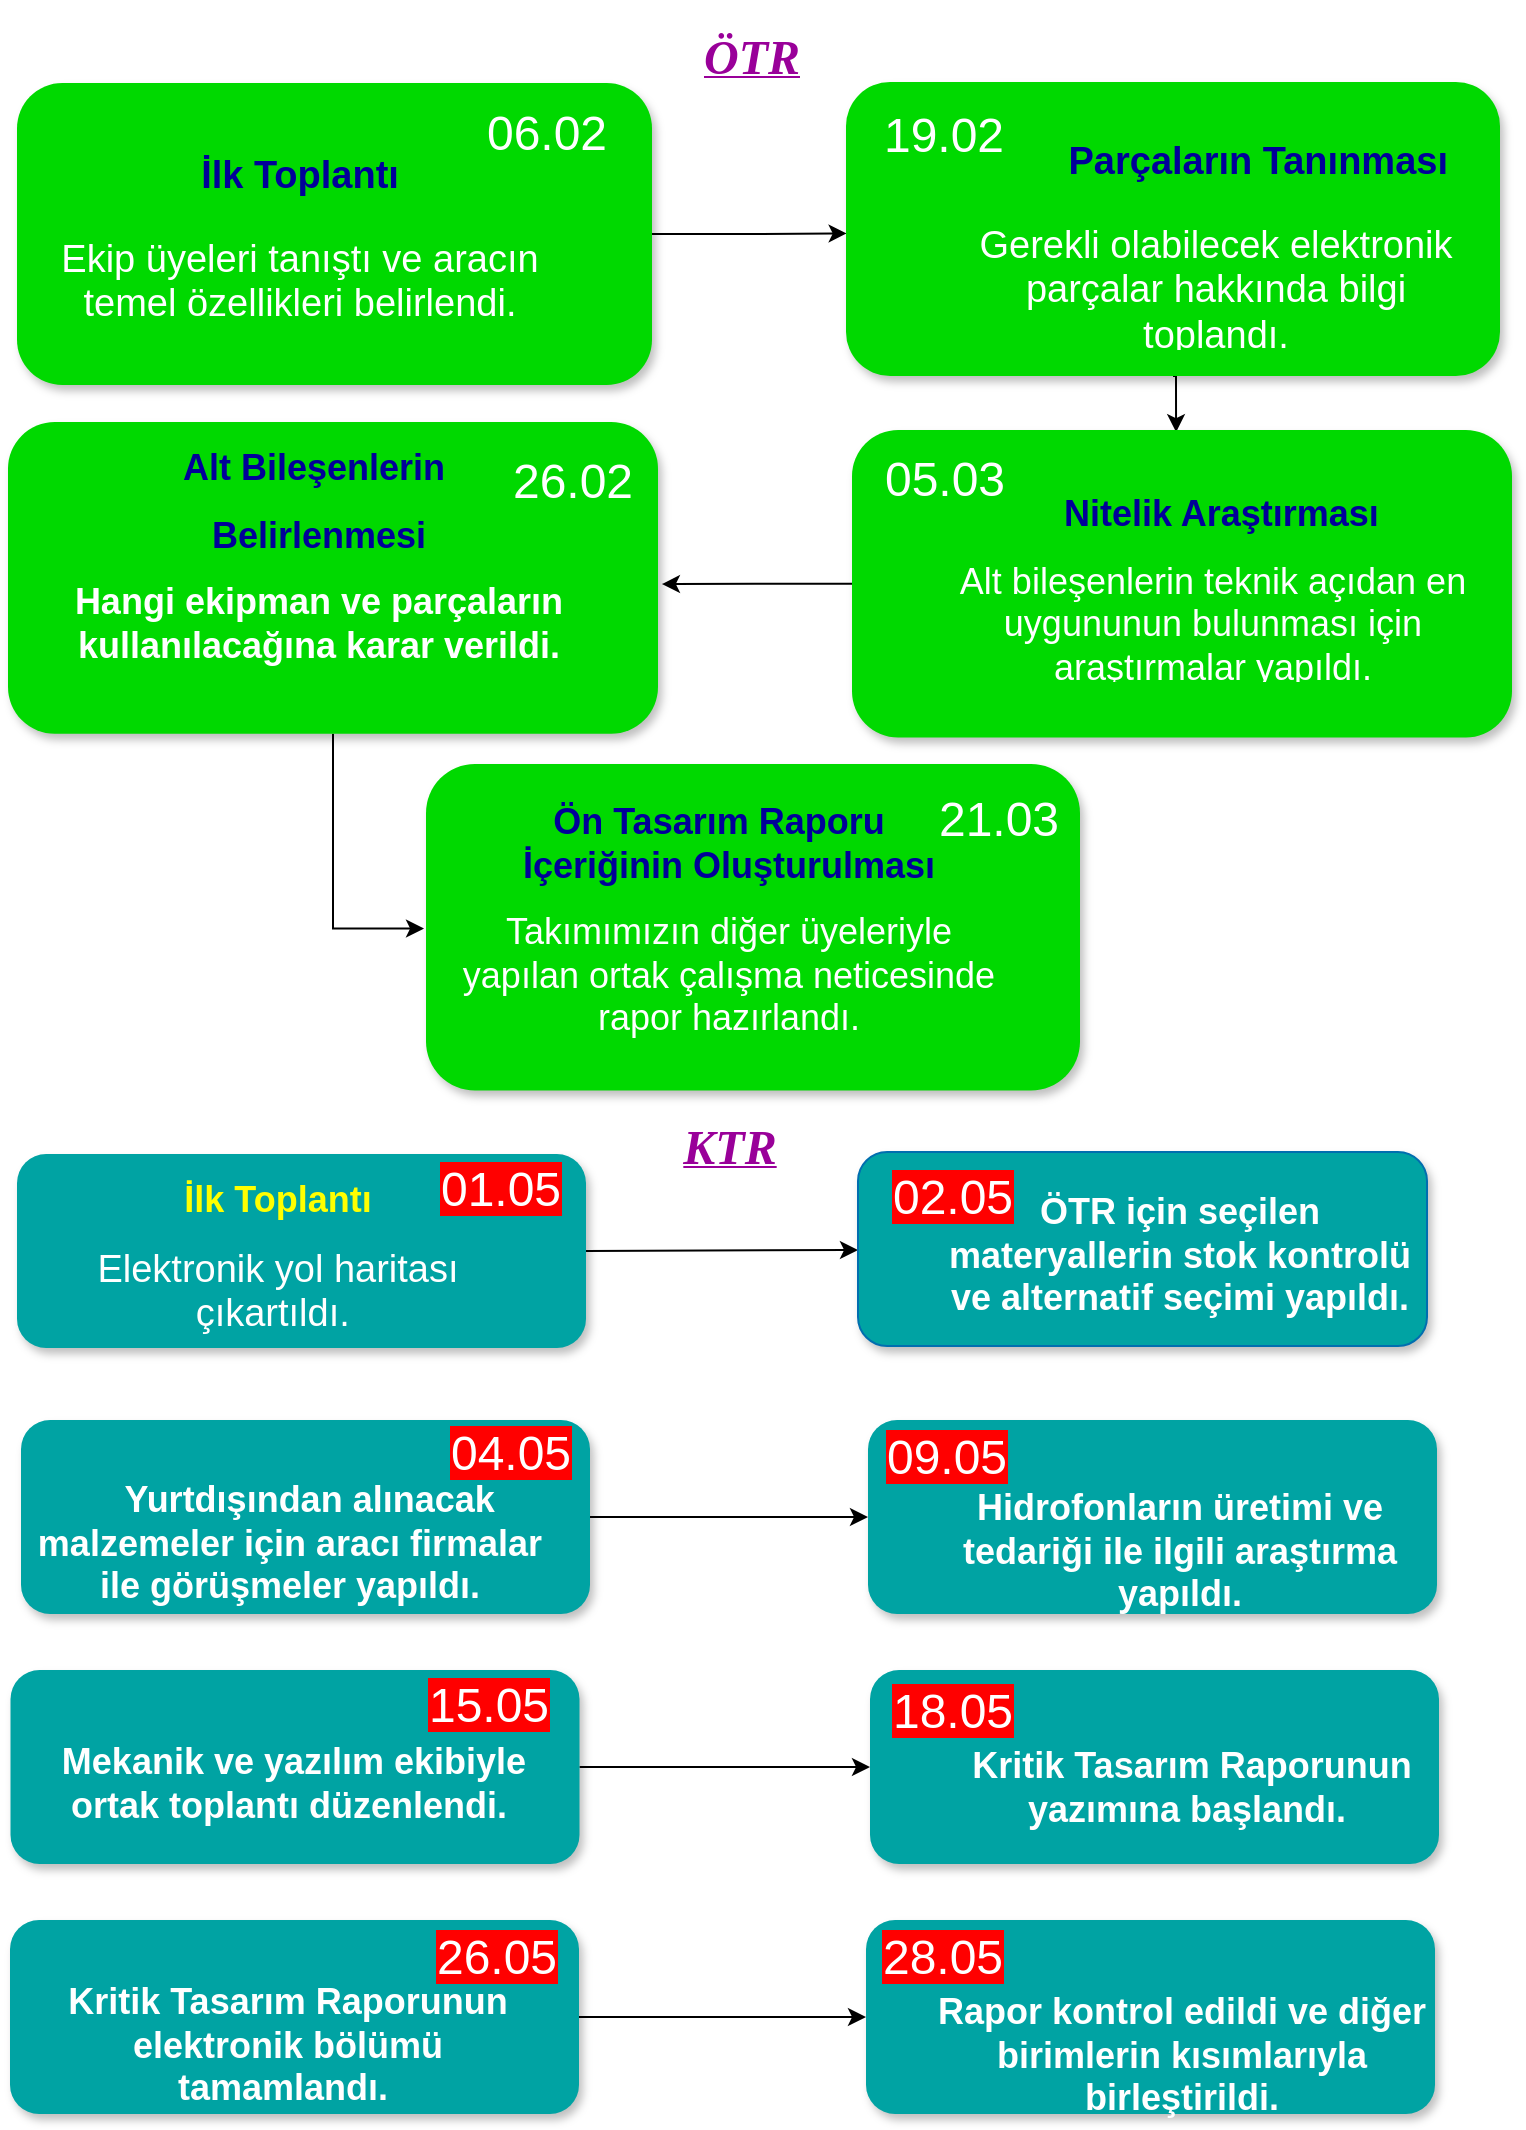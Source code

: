 <mxfile version="14.7.6" type="github">
  <diagram name="Page-1" id="fbcf5db9-b524-4cd4-e4f3-379dc89c3999">
    <mxGraphModel dx="1639" dy="409" grid="0" gridSize="10" guides="0" tooltips="1" connect="1" arrows="1" fold="1" page="1" pageScale="1" pageWidth="850" pageHeight="1100" background="none" math="0" shadow="0">
      <root>
        <mxCell id="0" />
        <mxCell id="1" parent="0" />
        <mxCell id="T_IrZNJ4jwdqQeyAai1--99" style="edgeStyle=orthogonalEdgeStyle;rounded=0;orthogonalLoop=1;jettySize=auto;html=1;exitX=1;exitY=0.5;exitDx=0;exitDy=0;entryX=0.001;entryY=0.515;entryDx=0;entryDy=0;entryPerimeter=0;fontSize=9;fontColor=#FFFFFF;" parent="1" source="T_IrZNJ4jwdqQeyAai1--28" target="T_IrZNJ4jwdqQeyAai1--38" edge="1">
          <mxGeometry relative="1" as="geometry" />
        </mxCell>
        <mxCell id="T_IrZNJ4jwdqQeyAai1--28" value="" style="rounded=1;whiteSpace=wrap;html=1;strokeColor=none;strokeWidth=1;fontSize=13;fontColor=#FFFFFF;align=center;gradientColor=none;gradientDirection=east;verticalAlign=top;shadow=1;fillColor=#00D900;" parent="1" vertex="1">
          <mxGeometry x="-779.5" y="45.5" width="317.5" height="151" as="geometry" />
        </mxCell>
        <mxCell id="T_IrZNJ4jwdqQeyAai1--29" value="&lt;font style=&quot;font-size: 24px&quot;&gt;06.02&lt;/font&gt;" style="text;html=1;strokeColor=none;fillColor=none;align=center;verticalAlign=middle;whiteSpace=wrap;fontSize=30;fontColor=#FFFFFF;" parent="1" vertex="1">
          <mxGeometry x="-540" y="44" width="51" height="47" as="geometry" />
        </mxCell>
        <mxCell id="T_IrZNJ4jwdqQeyAai1--33" value="&lt;h1 style=&quot;font-size: 19px&quot;&gt;&lt;font color=&quot;#000099&quot; style=&quot;font-size: 19px&quot;&gt;İlk Toplantı&lt;/font&gt;&lt;/h1&gt;&lt;p style=&quot;font-size: 19px&quot;&gt;&lt;font style=&quot;font-size: 19px&quot;&gt;Ekip üyeleri tanıştı ve aracın temel özellikleri belirlendi.&lt;/font&gt;&lt;/p&gt;" style="text;html=1;spacing=5;spacingTop=-20;whiteSpace=wrap;overflow=hidden;strokeColor=none;strokeWidth=4;fillColor=none;gradientColor=#007FFF;fontSize=9;fontColor=#FFFFFF;align=center;" parent="1" vertex="1">
          <mxGeometry x="-765" y="78" width="254" height="101" as="geometry" />
        </mxCell>
        <mxCell id="T_IrZNJ4jwdqQeyAai1--105" style="edgeStyle=orthogonalEdgeStyle;rounded=0;orthogonalLoop=1;jettySize=auto;html=1;exitX=0.5;exitY=1;exitDx=0;exitDy=0;entryX=0.491;entryY=0.007;entryDx=0;entryDy=0;entryPerimeter=0;fontSize=9;fontColor=#FFFFFF;" parent="1" source="T_IrZNJ4jwdqQeyAai1--38" target="T_IrZNJ4jwdqQeyAai1--39" edge="1">
          <mxGeometry relative="1" as="geometry" />
        </mxCell>
        <mxCell id="T_IrZNJ4jwdqQeyAai1--38" value="" style="rounded=1;whiteSpace=wrap;html=1;strokeColor=none;strokeWidth=1;fontSize=13;fontColor=#FFFFFF;align=center;gradientColor=none;gradientDirection=east;verticalAlign=top;shadow=1;fillColor=#00D900;" parent="1" vertex="1">
          <mxGeometry x="-365" y="45" width="327" height="147" as="geometry" />
        </mxCell>
        <mxCell id="T_IrZNJ4jwdqQeyAai1--107" style="edgeStyle=orthogonalEdgeStyle;rounded=0;orthogonalLoop=1;jettySize=auto;html=1;exitX=0;exitY=0.5;exitDx=0;exitDy=0;entryX=1.006;entryY=0.52;entryDx=0;entryDy=0;entryPerimeter=0;fontSize=9;fontColor=#FFFFFF;" parent="1" source="T_IrZNJ4jwdqQeyAai1--39" target="T_IrZNJ4jwdqQeyAai1--40" edge="1">
          <mxGeometry relative="1" as="geometry" />
        </mxCell>
        <mxCell id="T_IrZNJ4jwdqQeyAai1--39" value="" style="rounded=1;whiteSpace=wrap;html=1;strokeColor=none;strokeWidth=1;fontSize=13;fontColor=#FFFFFF;align=center;gradientColor=none;gradientDirection=east;verticalAlign=top;shadow=1;fillColor=#00D900;" parent="1" vertex="1">
          <mxGeometry x="-362" y="219" width="330" height="153.75" as="geometry" />
        </mxCell>
        <mxCell id="T_IrZNJ4jwdqQeyAai1--110" style="edgeStyle=orthogonalEdgeStyle;rounded=0;orthogonalLoop=1;jettySize=auto;html=1;exitX=0.5;exitY=1;exitDx=0;exitDy=0;entryX=-0.003;entryY=0.504;entryDx=0;entryDy=0;entryPerimeter=0;fontSize=9;fontColor=#FFFFFF;" parent="1" source="T_IrZNJ4jwdqQeyAai1--40" target="T_IrZNJ4jwdqQeyAai1--47" edge="1">
          <mxGeometry relative="1" as="geometry" />
        </mxCell>
        <mxCell id="T_IrZNJ4jwdqQeyAai1--40" value="" style="rounded=1;whiteSpace=wrap;html=1;strokeColor=none;strokeWidth=1;fontSize=13;fontColor=#FFFFFF;align=center;gradientColor=none;gradientDirection=east;verticalAlign=top;shadow=1;fillColor=#00D900;" parent="1" vertex="1">
          <mxGeometry x="-784" y="215" width="325" height="155.88" as="geometry" />
        </mxCell>
        <mxCell id="T_IrZNJ4jwdqQeyAai1--47" value="" style="rounded=1;whiteSpace=wrap;html=1;strokeColor=none;strokeWidth=1;fontSize=13;fontColor=#FFFFFF;align=center;gradientColor=none;gradientDirection=east;verticalAlign=top;shadow=1;fillColor=#00D900;" parent="1" vertex="1">
          <mxGeometry x="-575" y="386" width="327" height="163.25" as="geometry" />
        </mxCell>
        <mxCell id="3U12tYTTT9dIZOdPUpQE-7" style="edgeStyle=orthogonalEdgeStyle;rounded=0;orthogonalLoop=1;jettySize=auto;html=1;exitX=1;exitY=0.5;exitDx=0;exitDy=0;" edge="1" parent="1" source="T_IrZNJ4jwdqQeyAai1--53">
          <mxGeometry relative="1" as="geometry">
            <mxPoint x="-359" y="629" as="targetPoint" />
          </mxGeometry>
        </mxCell>
        <mxCell id="T_IrZNJ4jwdqQeyAai1--53" value="" style="rounded=1;whiteSpace=wrap;html=1;strokeColor=none;strokeWidth=1;fontSize=13;fontColor=#FFFFFF;align=center;gradientColor=none;gradientDirection=east;verticalAlign=top;shadow=1;fillColor=#00A3A3;" parent="1" vertex="1">
          <mxGeometry x="-779.5" y="581" width="284.5" height="97" as="geometry" />
        </mxCell>
        <mxCell id="T_IrZNJ4jwdqQeyAai1--71" value="" style="rounded=1;whiteSpace=wrap;html=1;strokeColor=#006EAF;strokeWidth=1;fontSize=13;fontColor=#ffffff;align=center;gradientDirection=east;verticalAlign=top;shadow=1;fillColor=#00A3A3;" parent="1" vertex="1">
          <mxGeometry x="-359" y="580" width="284.5" height="97" as="geometry" />
        </mxCell>
        <mxCell id="T_IrZNJ4jwdqQeyAai1--123" style="edgeStyle=orthogonalEdgeStyle;rounded=0;orthogonalLoop=1;jettySize=auto;html=1;exitX=1;exitY=0.5;exitDx=0;exitDy=0;entryX=0;entryY=0.5;entryDx=0;entryDy=0;fontSize=9;fontColor=#FFFFFF;" parent="1" source="T_IrZNJ4jwdqQeyAai1--72" target="T_IrZNJ4jwdqQeyAai1--73" edge="1">
          <mxGeometry relative="1" as="geometry" />
        </mxCell>
        <mxCell id="T_IrZNJ4jwdqQeyAai1--72" value="" style="rounded=1;whiteSpace=wrap;html=1;strokeColor=none;strokeWidth=1;fontSize=13;fontColor=#FFFFFF;align=center;gradientColor=none;gradientDirection=east;verticalAlign=top;shadow=1;fillColor=#00A3A3;" parent="1" vertex="1">
          <mxGeometry x="-777.5" y="714" width="284.5" height="97" as="geometry" />
        </mxCell>
        <mxCell id="T_IrZNJ4jwdqQeyAai1--73" value="" style="rounded=1;whiteSpace=wrap;html=1;strokeColor=none;strokeWidth=1;fontSize=13;fontColor=#FFFFFF;align=center;gradientColor=none;gradientDirection=east;verticalAlign=top;shadow=1;fillColor=#00A3A3;" parent="1" vertex="1">
          <mxGeometry x="-354" y="714" width="284.5" height="97" as="geometry" />
        </mxCell>
        <mxCell id="T_IrZNJ4jwdqQeyAai1--124" style="edgeStyle=orthogonalEdgeStyle;rounded=0;orthogonalLoop=1;jettySize=auto;html=1;exitX=1;exitY=0.5;exitDx=0;exitDy=0;entryX=0;entryY=0.5;entryDx=0;entryDy=0;fontSize=9;fontColor=#FFFFFF;" parent="1" source="T_IrZNJ4jwdqQeyAai1--74" target="T_IrZNJ4jwdqQeyAai1--75" edge="1">
          <mxGeometry relative="1" as="geometry" />
        </mxCell>
        <mxCell id="T_IrZNJ4jwdqQeyAai1--74" value="" style="rounded=1;whiteSpace=wrap;html=1;strokeColor=none;strokeWidth=1;fontSize=13;fontColor=#FFFFFF;align=center;gradientColor=none;gradientDirection=east;verticalAlign=top;shadow=1;fillColor=#00A3A3;" parent="1" vertex="1">
          <mxGeometry x="-782.75" y="839" width="284.5" height="97" as="geometry" />
        </mxCell>
        <mxCell id="T_IrZNJ4jwdqQeyAai1--75" value="" style="rounded=1;whiteSpace=wrap;html=1;strokeColor=none;strokeWidth=1;fontSize=13;fontColor=#FFFFFF;align=center;gradientColor=none;gradientDirection=east;verticalAlign=top;shadow=1;fillColor=#00A3A3;" parent="1" vertex="1">
          <mxGeometry x="-353" y="839" width="284.5" height="97" as="geometry" />
        </mxCell>
        <mxCell id="T_IrZNJ4jwdqQeyAai1--125" style="edgeStyle=orthogonalEdgeStyle;rounded=0;orthogonalLoop=1;jettySize=auto;html=1;exitX=1;exitY=0.5;exitDx=0;exitDy=0;fontSize=9;fontColor=#FFFFFF;" parent="1" source="T_IrZNJ4jwdqQeyAai1--76" target="T_IrZNJ4jwdqQeyAai1--77" edge="1">
          <mxGeometry relative="1" as="geometry" />
        </mxCell>
        <mxCell id="T_IrZNJ4jwdqQeyAai1--76" value="" style="rounded=1;whiteSpace=wrap;html=1;strokeColor=none;strokeWidth=1;fontSize=13;fontColor=#FFFFFF;align=center;gradientColor=none;gradientDirection=east;verticalAlign=top;shadow=1;fillColor=#00A3A3;" parent="1" vertex="1">
          <mxGeometry x="-783" y="964" width="284.5" height="97" as="geometry" />
        </mxCell>
        <mxCell id="T_IrZNJ4jwdqQeyAai1--77" value="" style="rounded=1;whiteSpace=wrap;html=1;strokeColor=none;strokeWidth=1;fontSize=13;fontColor=#FFFFFF;align=center;gradientColor=none;gradientDirection=east;verticalAlign=top;shadow=1;fillColor=#00A3A3;" parent="1" vertex="1">
          <mxGeometry x="-355" y="964" width="284.5" height="97" as="geometry" />
        </mxCell>
        <mxCell id="T_IrZNJ4jwdqQeyAai1--79" value="&lt;h1 style=&quot;font-size: 19px&quot;&gt;&lt;font style=&quot;font-size: 19px&quot;&gt;&lt;font style=&quot;font-size: 19px&quot;&gt;&amp;nbsp; &amp;nbsp; &amp;nbsp; &amp;nbsp;&amp;nbsp;&lt;/font&gt;&lt;font style=&quot;font-size: 19px&quot; color=&quot;#000099&quot;&gt;Parçaların Tanınması&lt;/font&gt;&lt;/font&gt;&lt;/h1&gt;&lt;p style=&quot;font-size: 19px&quot;&gt;&lt;font style=&quot;font-size: 19px&quot;&gt;Gerekli olabilecek elektronik parçalar hakkında bilgi toplandı.&lt;/font&gt;&lt;/p&gt;" style="text;html=1;spacing=5;spacingTop=-20;whiteSpace=wrap;overflow=hidden;strokeColor=none;strokeWidth=4;fillColor=none;gradientColor=#007FFF;fontSize=9;fontColor=#FFFFFF;align=center;" parent="1" vertex="1">
          <mxGeometry x="-317" y="71" width="274" height="108" as="geometry" />
        </mxCell>
        <mxCell id="T_IrZNJ4jwdqQeyAai1--80" value="&lt;font style=&quot;font-size: 24px&quot;&gt;19.02&lt;/font&gt;" style="text;html=1;strokeColor=none;fillColor=none;align=center;verticalAlign=middle;whiteSpace=wrap;fontSize=30;fontColor=#FFFFFF;" parent="1" vertex="1">
          <mxGeometry x="-336" y="59" width="40" height="20" as="geometry" />
        </mxCell>
        <mxCell id="T_IrZNJ4jwdqQeyAai1--81" value="&lt;h1 style=&quot;text-align: left&quot;&gt;&lt;span&gt;&lt;font color=&quot;#000099&quot;&gt;&amp;nbsp; &amp;nbsp; &amp;nbsp; &amp;nbsp; &amp;nbsp; &amp;nbsp;Nitelik Araştırması&lt;/font&gt;&lt;/span&gt;&lt;/h1&gt;&lt;h1&gt;&lt;span style=&quot;font-weight: normal&quot;&gt;&lt;font style=&quot;font-size: 18px&quot;&gt;Alt bileşenlerin teknik açıdan en uygununun bulunması için araştırmalar yapıldı.&lt;/font&gt;&lt;/span&gt;&lt;br&gt;&lt;/h1&gt;" style="text;html=1;spacing=5;spacingTop=-20;whiteSpace=wrap;overflow=hidden;strokeColor=none;strokeWidth=4;fillColor=none;gradientColor=#007FFF;fontSize=9;fontColor=#FFFFFF;align=center;" parent="1" vertex="1">
          <mxGeometry x="-315" y="249" width="267" height="95.5" as="geometry" />
        </mxCell>
        <mxCell id="T_IrZNJ4jwdqQeyAai1--82" value="&lt;h1&gt;&lt;font color=&quot;#000099&quot;&gt;Alt Bileşenlerin&amp;nbsp;&lt;/font&gt;&lt;/h1&gt;&lt;h1&gt;&lt;font color=&quot;#000099&quot;&gt;Belirlenmesi&lt;/font&gt;&lt;/h1&gt;&lt;h1&gt;Hangi ekipman ve parçaların kullanılacağına karar verildi.&lt;/h1&gt;" style="text;html=1;spacing=5;spacingTop=-20;whiteSpace=wrap;overflow=hidden;strokeColor=none;strokeWidth=4;fillColor=none;gradientColor=#007FFF;fontSize=9;fontColor=#FFFFFF;align=center;" parent="1" vertex="1">
          <mxGeometry x="-780" y="226" width="303" height="122" as="geometry" />
        </mxCell>
        <mxCell id="T_IrZNJ4jwdqQeyAai1--83" value="&lt;h1&gt;&lt;span&gt;&lt;font color=&quot;#000099&quot;&gt;&amp;nbsp; &amp;nbsp; &amp;nbsp;Ön Tasarım Raporu&amp;nbsp; &amp;nbsp; &amp;nbsp; &amp;nbsp; İçeriğinin Oluşturulması&lt;/font&gt;&lt;/span&gt;&lt;/h1&gt;&lt;h1&gt;&lt;span style=&quot;font-weight: normal&quot;&gt;&lt;font style=&quot;font-size: 18px&quot;&gt;Takımımızın diğer üyeleriyle yapılan ortak çalışma neticesinde rapor hazırlandı.&lt;/font&gt;&lt;/span&gt;&lt;br&gt;&lt;/h1&gt;" style="text;html=1;spacing=5;spacingTop=-20;whiteSpace=wrap;overflow=hidden;strokeColor=none;strokeWidth=4;fillColor=none;gradientColor=#007FFF;fontSize=9;fontColor=#FFFFFF;align=center;" parent="1" vertex="1">
          <mxGeometry x="-566" y="403" width="285" height="139" as="geometry" />
        </mxCell>
        <mxCell id="T_IrZNJ4jwdqQeyAai1--84" value="&lt;font style=&quot;font-size: 24px&quot;&gt;26.02&lt;/font&gt;" style="text;html=1;strokeColor=none;fillColor=none;align=center;verticalAlign=middle;whiteSpace=wrap;fontSize=30;fontColor=#FFFFFF;" parent="1" vertex="1">
          <mxGeometry x="-527" y="232" width="51" height="20" as="geometry" />
        </mxCell>
        <mxCell id="T_IrZNJ4jwdqQeyAai1--85" value="&lt;font style=&quot;font-size: 24px&quot;&gt;05.03&lt;/font&gt;" style="text;html=1;strokeColor=none;fillColor=none;align=center;verticalAlign=middle;whiteSpace=wrap;fontSize=30;fontColor=#FFFFFF;" parent="1" vertex="1">
          <mxGeometry x="-341" y="231" width="51" height="20" as="geometry" />
        </mxCell>
        <mxCell id="T_IrZNJ4jwdqQeyAai1--86" value="&lt;font style=&quot;font-size: 24px&quot;&gt;21.03&lt;/font&gt;" style="text;html=1;strokeColor=none;fillColor=none;align=center;verticalAlign=middle;whiteSpace=wrap;fontSize=30;fontColor=#FFFFFF;" parent="1" vertex="1">
          <mxGeometry x="-314" y="401" width="51" height="20" as="geometry" />
        </mxCell>
        <mxCell id="T_IrZNJ4jwdqQeyAai1--88" value="&lt;h1&gt;&lt;font color=&quot;#ffff00&quot;&gt;İlk Toplantı&lt;/font&gt;&lt;/h1&gt;&lt;p&gt;&lt;font style=&quot;font-size: 19px&quot;&gt;Elektronik yol haritası çıkartıldı.&amp;nbsp;&lt;/font&gt;&lt;/p&gt;" style="text;html=1;spacing=5;spacingTop=-20;whiteSpace=wrap;overflow=hidden;strokeColor=none;strokeWidth=4;fillColor=none;gradientColor=#007FFF;fontSize=9;fontColor=#FFFFFF;align=center;" parent="1" vertex="1">
          <mxGeometry x="-768" y="592" width="238" height="89" as="geometry" />
        </mxCell>
        <mxCell id="T_IrZNJ4jwdqQeyAai1--89" value="&lt;h1&gt;ÖTR için seçilen materyallerin stok kontrolü ve alternatif seçimi yapıldı.&lt;/h1&gt;" style="text;html=1;spacing=5;spacingTop=-20;whiteSpace=wrap;overflow=hidden;strokeColor=none;strokeWidth=4;fillColor=none;gradientColor=#007FFF;fontSize=9;fontColor=#FFFFFF;align=center;" parent="1" vertex="1">
          <mxGeometry x="-324" y="598" width="252" height="81" as="geometry" />
        </mxCell>
        <mxCell id="T_IrZNJ4jwdqQeyAai1--90" value="&lt;h1&gt;&amp;nbsp; &amp;nbsp; Yurtdışından alınacak malzemeler için aracı firmalar ile görüşmeler yapıldı.&lt;/h1&gt;" style="text;html=1;spacing=5;spacingTop=-20;whiteSpace=wrap;overflow=hidden;strokeColor=none;strokeWidth=4;fillColor=none;gradientColor=#007FFF;fontSize=9;fontColor=#FFFFFF;align=center;" parent="1" vertex="1">
          <mxGeometry x="-784" y="742" width="282" height="67" as="geometry" />
        </mxCell>
        <mxCell id="T_IrZNJ4jwdqQeyAai1--91" value="&lt;h1&gt;Hidrofonların üretimi ve tedariği ile ilgili araştırma yapıldı.&lt;/h1&gt;" style="text;html=1;spacing=5;spacingTop=-20;whiteSpace=wrap;overflow=hidden;strokeColor=none;strokeWidth=4;fillColor=none;gradientColor=#007FFF;fontSize=9;fontColor=#FFFFFF;align=center;" parent="1" vertex="1">
          <mxGeometry x="-329" y="746" width="262" height="70" as="geometry" />
        </mxCell>
        <mxCell id="T_IrZNJ4jwdqQeyAai1--92" value="&lt;h1&gt;Mekanik ve yazılım ekibiyle ortak toplantı düzenlendi.&amp;nbsp;&lt;/h1&gt;" style="text;html=1;spacing=5;spacingTop=-20;whiteSpace=wrap;overflow=hidden;strokeColor=none;strokeWidth=4;fillColor=none;gradientColor=#007FFF;fontSize=9;fontColor=#FFFFFF;align=center;" parent="1" vertex="1">
          <mxGeometry x="-772" y="873" width="262" height="52" as="geometry" />
        </mxCell>
        <mxCell id="T_IrZNJ4jwdqQeyAai1--93" value="&lt;h1&gt;Kritik Tasarım Raporunun yazımına başlandı.&amp;nbsp;&lt;/h1&gt;" style="text;html=1;spacing=5;spacingTop=-20;whiteSpace=wrap;overflow=hidden;strokeColor=none;strokeWidth=4;fillColor=none;gradientColor=#007FFF;fontSize=9;fontColor=#FFFFFF;align=center;" parent="1" vertex="1">
          <mxGeometry x="-323" y="875" width="262" height="66.5" as="geometry" />
        </mxCell>
        <mxCell id="T_IrZNJ4jwdqQeyAai1--111" value="&lt;h1&gt;Kritik Tasarım Raporunun elektronik bölümü tamamlandı.&amp;nbsp;&lt;/h1&gt;" style="text;html=1;spacing=5;spacingTop=-20;whiteSpace=wrap;overflow=hidden;strokeColor=none;strokeWidth=4;fillColor=none;gradientColor=#007FFF;fontSize=9;fontColor=#FFFFFF;align=center;" parent="1" vertex="1">
          <mxGeometry x="-775" y="993" width="262" height="66.5" as="geometry" />
        </mxCell>
        <mxCell id="T_IrZNJ4jwdqQeyAai1--112" value="&lt;h1&gt;Rapor kontrol edildi ve diğer birimlerin kısımlarıyla birleştirildi.&lt;/h1&gt;" style="text;html=1;spacing=5;spacingTop=-20;whiteSpace=wrap;overflow=hidden;strokeColor=none;strokeWidth=4;fillColor=none;gradientColor=#007FFF;fontSize=9;fontColor=#FFFFFF;align=center;" parent="1" vertex="1">
          <mxGeometry x="-328" y="998" width="262" height="66.5" as="geometry" />
        </mxCell>
        <mxCell id="T_IrZNJ4jwdqQeyAai1--113" value="&lt;font style=&quot;font-size: 24px ; background-color: rgb(255 , 0 , 0)&quot;&gt;01.05&lt;/font&gt;" style="text;html=1;strokeColor=none;fillColor=none;align=center;verticalAlign=middle;whiteSpace=wrap;fontSize=30;fontColor=#FFFFFF;" parent="1" vertex="1">
          <mxGeometry x="-569" y="589" width="63" height="14" as="geometry" />
        </mxCell>
        <mxCell id="T_IrZNJ4jwdqQeyAai1--114" value="&lt;font style=&quot;font-size: 24px ; background-color: rgb(255 , 0 , 0)&quot;&gt;02.05&lt;/font&gt;" style="text;html=1;strokeColor=none;fillColor=none;align=center;verticalAlign=middle;whiteSpace=wrap;fontSize=30;fontColor=#FFFFFF;" parent="1" vertex="1">
          <mxGeometry x="-344" y="593" width="65" height="14" as="geometry" />
        </mxCell>
        <mxCell id="T_IrZNJ4jwdqQeyAai1--115" value="&lt;font style=&quot;font-size: 24px ; background-color: rgb(255 , 0 , 0)&quot;&gt;04.05&lt;/font&gt;" style="text;html=1;strokeColor=none;fillColor=none;align=center;verticalAlign=middle;whiteSpace=wrap;fontSize=30;fontColor=#FFFFFF;" parent="1" vertex="1">
          <mxGeometry x="-563" y="721" width="61" height="14" as="geometry" />
        </mxCell>
        <mxCell id="T_IrZNJ4jwdqQeyAai1--117" value="&lt;font style=&quot;font-size: 24px ; background-color: rgb(255 , 0 , 0)&quot;&gt;09.05&lt;/font&gt;" style="text;html=1;strokeColor=none;fillColor=none;align=center;verticalAlign=middle;whiteSpace=wrap;fontSize=30;fontColor=#FFFFFF;" parent="1" vertex="1">
          <mxGeometry x="-347" y="723" width="65" height="14" as="geometry" />
        </mxCell>
        <mxCell id="T_IrZNJ4jwdqQeyAai1--118" value="&lt;font style=&quot;font-size: 24px ; background-color: rgb(255 , 0 , 0)&quot;&gt;15.05&lt;/font&gt;" style="text;html=1;strokeColor=none;fillColor=none;align=center;verticalAlign=middle;whiteSpace=wrap;fontSize=30;fontColor=#FFFFFF;" parent="1" vertex="1">
          <mxGeometry x="-576" y="847" width="65" height="14" as="geometry" />
        </mxCell>
        <mxCell id="T_IrZNJ4jwdqQeyAai1--119" value="&lt;font style=&quot;font-size: 24px ; background-color: rgb(255 , 0 , 0)&quot;&gt;18.05&lt;/font&gt;" style="text;html=1;strokeColor=none;fillColor=none;align=center;verticalAlign=middle;whiteSpace=wrap;fontSize=30;fontColor=#FFFFFF;" parent="1" vertex="1">
          <mxGeometry x="-344" y="851" width="65" height="11" as="geometry" />
        </mxCell>
        <mxCell id="T_IrZNJ4jwdqQeyAai1--120" value="&lt;font style=&quot;font-size: 24px ; background-color: rgb(255 , 0 , 0)&quot;&gt;26.05&lt;/font&gt;" style="text;html=1;strokeColor=none;fillColor=none;align=center;verticalAlign=middle;whiteSpace=wrap;fontSize=30;fontColor=#FFFFFF;" parent="1" vertex="1">
          <mxGeometry x="-572" y="973" width="65" height="14" as="geometry" />
        </mxCell>
        <mxCell id="T_IrZNJ4jwdqQeyAai1--121" value="&lt;font style=&quot;font-size: 24px ; background-color: rgb(255 , 0 , 0)&quot;&gt;28.05&lt;/font&gt;" style="text;html=1;strokeColor=none;fillColor=none;align=center;verticalAlign=middle;whiteSpace=wrap;fontSize=30;fontColor=#FFFFFF;" parent="1" vertex="1">
          <mxGeometry x="-349" y="972" width="65" height="15" as="geometry" />
        </mxCell>
        <mxCell id="3U12tYTTT9dIZOdPUpQE-2" value="&lt;h3&gt;&lt;font face=&quot;Times New Roman&quot; color=&quot;#990099&quot; size=&quot;1&quot;&gt;&lt;b&gt;&lt;u&gt;&lt;i style=&quot;font-size: 24px&quot;&gt;ÖTR&lt;/i&gt;&lt;/u&gt;&lt;/b&gt;&lt;/font&gt;&lt;/h3&gt;" style="text;html=1;strokeColor=none;fillColor=none;align=center;verticalAlign=middle;whiteSpace=wrap;rounded=0;" vertex="1" parent="1">
          <mxGeometry x="-489" y="10" width="154" height="45" as="geometry" />
        </mxCell>
        <mxCell id="3U12tYTTT9dIZOdPUpQE-4" value="&lt;h1&gt;&lt;font face=&quot;Times New Roman&quot; color=&quot;#990099&quot; size=&quot;1&quot;&gt;&lt;b&gt;&lt;u&gt;&lt;i style=&quot;font-size: 24px&quot;&gt;KTR&lt;/i&gt;&lt;/u&gt;&lt;/b&gt;&lt;/font&gt;&lt;/h1&gt;" style="text;html=1;strokeColor=none;fillColor=none;align=center;verticalAlign=middle;whiteSpace=wrap;rounded=0;" vertex="1" parent="1">
          <mxGeometry x="-500" y="555" width="154" height="45" as="geometry" />
        </mxCell>
      </root>
    </mxGraphModel>
  </diagram>
</mxfile>

